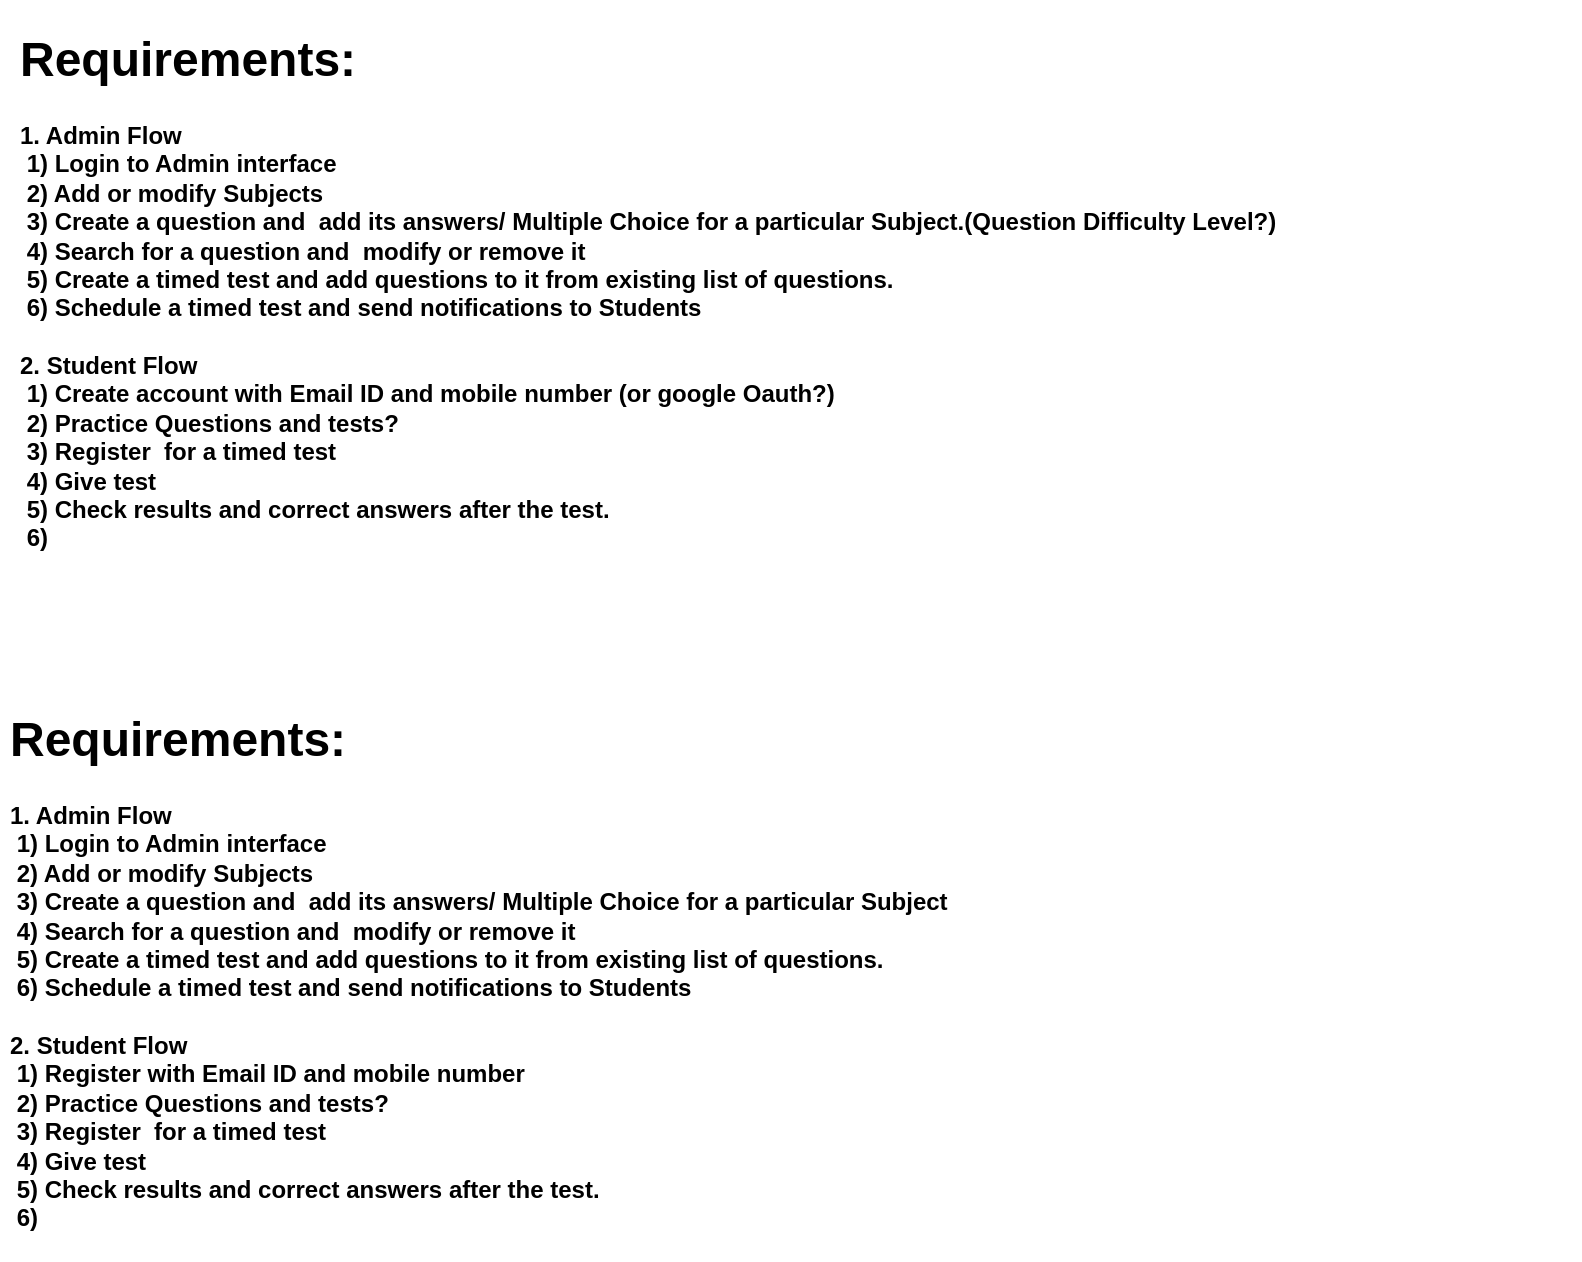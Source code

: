 <mxfile version="21.1.8" type="github">
  <diagram name="Requirements" id="MF8iuLMwMGwasEO-9yrZ">
    <mxGraphModel dx="1282" dy="782" grid="1" gridSize="10" guides="1" tooltips="1" connect="1" arrows="1" fold="1" page="1" pageScale="1" pageWidth="980" pageHeight="1390" math="0" shadow="0">
      <root>
        <mxCell id="0" />
        <mxCell id="1" parent="0" />
        <mxCell id="8Ul96H81zf3qTr5yMLvG-8" value="&lt;h1&gt;Requirements:&lt;/h1&gt;&lt;div&gt;&lt;b&gt;1. Admin Flow&lt;/b&gt;&lt;/div&gt;&lt;div&gt;&lt;b&gt;&lt;span style=&quot;white-space: pre;&quot;&gt;	&lt;/span&gt;1)&amp;nbsp;Login to Admin interface&lt;br&gt;&lt;/b&gt;&lt;/div&gt;&lt;div&gt;&lt;b&gt;&lt;span style=&quot;white-space: pre;&quot;&gt;	&lt;/span&gt;2) Add or modify Subjects&lt;br&gt;&lt;/b&gt;&lt;/div&gt;&lt;div&gt;&lt;b&gt;&lt;span style=&quot;white-space: pre;&quot;&gt;	&lt;/span&gt;3) Create a question and&amp;nbsp; add its answers/ Multiple Choice for a particular Subject.(Question Difficulty Level?)&lt;/b&gt;&lt;/div&gt;&lt;div&gt;&lt;b&gt;&lt;span style=&quot;white-space: pre;&quot;&gt;	&lt;/span&gt;4) Search for a question and&amp;nbsp; modify or remove it&lt;br&gt;&lt;/b&gt;&lt;/div&gt;&lt;div&gt;&lt;b&gt;&lt;span style=&quot;white-space: pre;&quot;&gt;	&lt;/span&gt;5) Create a timed test and add questions to it from existing list of questions.&lt;br&gt;&lt;/b&gt;&lt;/div&gt;&lt;div&gt;&lt;b&gt;&lt;span style=&quot;white-space: pre;&quot;&gt;	&lt;/span&gt;6) Schedule a timed test and send notifications to Students&lt;br&gt;&lt;/b&gt;&lt;/div&gt;&lt;div&gt;&lt;b&gt;&lt;br&gt;&lt;/b&gt;&lt;/div&gt;&lt;div&gt;&lt;b&gt;2. Student Flow&lt;/b&gt;&lt;/div&gt;&lt;div&gt;&lt;b&gt;&lt;span style=&quot;white-space: pre;&quot;&gt;	&lt;/span&gt;1) Create account with Email ID and mobile number (or google Oauth?)&lt;/b&gt;&lt;/div&gt;&lt;div&gt;&lt;b&gt;&lt;span style=&quot;white-space: pre;&quot;&gt;	&lt;/span&gt;2) Practice Questions and tests?&lt;/b&gt;&lt;/div&gt;&lt;div&gt;&lt;b&gt;&lt;span style=&quot;white-space: pre;&quot;&gt;	&lt;/span&gt;3) Register&amp;nbsp; for a timed test&lt;br&gt;&lt;/b&gt;&lt;/div&gt;&lt;div&gt;&lt;b&gt;&lt;span style=&quot;white-space: pre;&quot;&gt;	&lt;/span&gt;4) Give test&lt;br&gt;&lt;/b&gt;&lt;/div&gt;&lt;div&gt;&lt;b&gt;&lt;span style=&quot;white-space: pre;&quot;&gt;	&lt;/span&gt;5) Check results and correct answers after the test.&lt;br&gt;&lt;/b&gt;&lt;/div&gt;&lt;div&gt;&lt;b&gt;&lt;span style=&quot;white-space: pre;&quot;&gt;	&lt;/span&gt;6)&lt;br&gt;&lt;/b&gt;&lt;/div&gt;&lt;div&gt;&lt;span style=&quot;white-space: pre;&quot;&gt;&lt;b&gt;	&lt;/b&gt;&lt;/span&gt;&lt;br&gt;&lt;/div&gt;" style="text;html=1;strokeColor=none;fillColor=none;spacing=5;spacingTop=-20;whiteSpace=wrap;overflow=hidden;rounded=0;" vertex="1" parent="1">
          <mxGeometry x="120" y="10" width="780" height="330" as="geometry" />
        </mxCell>
        <mxCell id="8Ul96H81zf3qTr5yMLvG-11" value="&lt;h1&gt;Requirements:&lt;/h1&gt;&lt;div&gt;&lt;b&gt;1. Admin Flow&lt;/b&gt;&lt;/div&gt;&lt;div&gt;&lt;b&gt;&lt;span style=&quot;white-space: pre;&quot;&gt;	&lt;/span&gt;1)&amp;nbsp;Login to Admin interface&lt;br&gt;&lt;/b&gt;&lt;/div&gt;&lt;div&gt;&lt;b&gt;&lt;span style=&quot;white-space: pre;&quot;&gt;	&lt;/span&gt;2) Add or modify Subjects&lt;br&gt;&lt;/b&gt;&lt;/div&gt;&lt;div&gt;&lt;b&gt;&lt;span style=&quot;white-space: pre;&quot;&gt;	&lt;/span&gt;3) Create a question and&amp;nbsp; add its answers/ Multiple Choice for a particular Subject&lt;br&gt;&lt;/b&gt;&lt;/div&gt;&lt;div&gt;&lt;b&gt;&lt;span style=&quot;white-space: pre;&quot;&gt;	&lt;/span&gt;4) Search for a question and&amp;nbsp; modify or remove it&lt;br&gt;&lt;/b&gt;&lt;/div&gt;&lt;div&gt;&lt;b&gt;&lt;span style=&quot;white-space: pre;&quot;&gt;	&lt;/span&gt;5) Create a timed test and add questions to it from existing list of questions.&lt;br&gt;&lt;/b&gt;&lt;/div&gt;&lt;div&gt;&lt;b&gt;&lt;span style=&quot;white-space: pre;&quot;&gt;	&lt;/span&gt;6) Schedule a timed test and send notifications to Students&lt;br&gt;&lt;/b&gt;&lt;/div&gt;&lt;div&gt;&lt;b&gt;&lt;br&gt;&lt;/b&gt;&lt;/div&gt;&lt;div&gt;&lt;b&gt;2. Student Flow&lt;/b&gt;&lt;/div&gt;&lt;div&gt;&lt;b&gt;&lt;span style=&quot;white-space: pre;&quot;&gt;	&lt;/span&gt;1) Register with Email ID and mobile number&lt;/b&gt;&lt;/div&gt;&lt;div&gt;&lt;b&gt;&lt;span style=&quot;white-space: pre;&quot;&gt;	&lt;/span&gt;2) Practice Questions and tests?&lt;/b&gt;&lt;/div&gt;&lt;div&gt;&lt;b&gt;&lt;span style=&quot;white-space: pre;&quot;&gt;	&lt;/span&gt;3) Register&amp;nbsp; for a timed test&lt;br&gt;&lt;/b&gt;&lt;/div&gt;&lt;div&gt;&lt;b&gt;&lt;span style=&quot;white-space: pre;&quot;&gt;	&lt;/span&gt;4) Give test&lt;br&gt;&lt;/b&gt;&lt;/div&gt;&lt;div&gt;&lt;b&gt;&lt;span style=&quot;white-space: pre;&quot;&gt;	&lt;/span&gt;5) Check results and correct answers after the test.&lt;br&gt;&lt;/b&gt;&lt;/div&gt;&lt;div&gt;&lt;b&gt;&lt;span style=&quot;white-space: pre;&quot;&gt;	&lt;/span&gt;6)&lt;br&gt;&lt;/b&gt;&lt;/div&gt;&lt;div&gt;&lt;span style=&quot;white-space: pre;&quot;&gt;&lt;b&gt;	&lt;/b&gt;&lt;/span&gt;&lt;br&gt;&lt;/div&gt;" style="text;html=1;strokeColor=none;fillColor=none;spacing=5;spacingTop=-20;whiteSpace=wrap;overflow=hidden;rounded=0;" vertex="1" parent="1">
          <mxGeometry x="115" y="350" width="790" height="280" as="geometry" />
        </mxCell>
      </root>
    </mxGraphModel>
  </diagram>
</mxfile>
